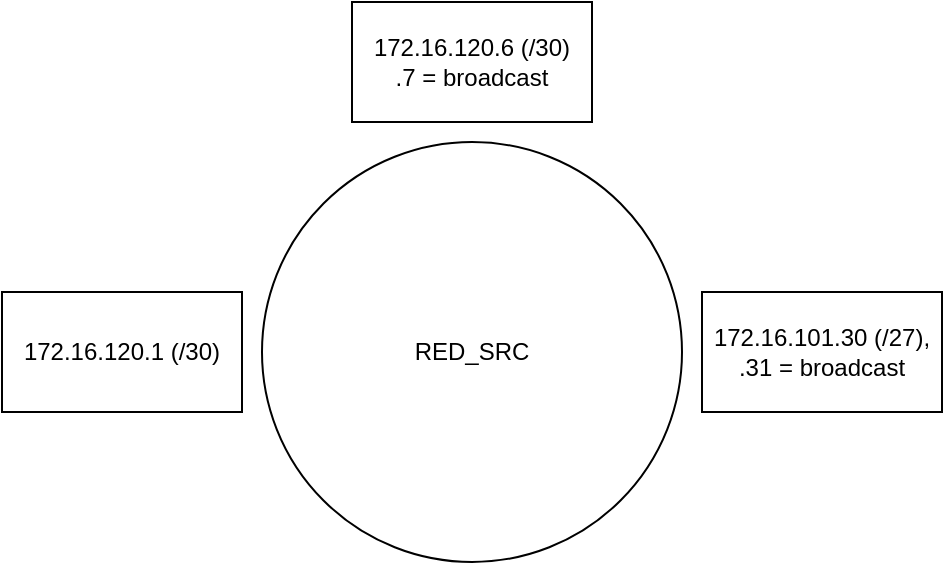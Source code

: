 <mxfile version="16.5.6" type="github">
  <diagram id="mKYPSwE4H_9OdJAEkAsI" name="Page-1">
    <mxGraphModel dx="1038" dy="547" grid="1" gridSize="10" guides="1" tooltips="1" connect="1" arrows="1" fold="1" page="1" pageScale="1" pageWidth="850" pageHeight="1100" math="0" shadow="0">
      <root>
        <mxCell id="0" />
        <mxCell id="1" parent="0" />
        <mxCell id="mIyHMtx3zS4ZUBSvp6Lm-1" value="RED_SRC" style="ellipse;whiteSpace=wrap;html=1;aspect=fixed;" vertex="1" parent="1">
          <mxGeometry x="280" y="140" width="210" height="210" as="geometry" />
        </mxCell>
        <mxCell id="mIyHMtx3zS4ZUBSvp6Lm-2" value="172.16.120.1 (/30)" style="rounded=0;whiteSpace=wrap;html=1;" vertex="1" parent="1">
          <mxGeometry x="150" y="215" width="120" height="60" as="geometry" />
        </mxCell>
        <mxCell id="mIyHMtx3zS4ZUBSvp6Lm-3" value="172.16.120.6 (/30)&lt;br&gt;.7 = broadcast" style="rounded=0;whiteSpace=wrap;html=1;" vertex="1" parent="1">
          <mxGeometry x="325" y="70" width="120" height="60" as="geometry" />
        </mxCell>
        <mxCell id="mIyHMtx3zS4ZUBSvp6Lm-4" value="172.16.101.30 (/27),&lt;br&gt;.31 = broadcast" style="rounded=0;whiteSpace=wrap;html=1;" vertex="1" parent="1">
          <mxGeometry x="500" y="215" width="120" height="60" as="geometry" />
        </mxCell>
      </root>
    </mxGraphModel>
  </diagram>
</mxfile>
